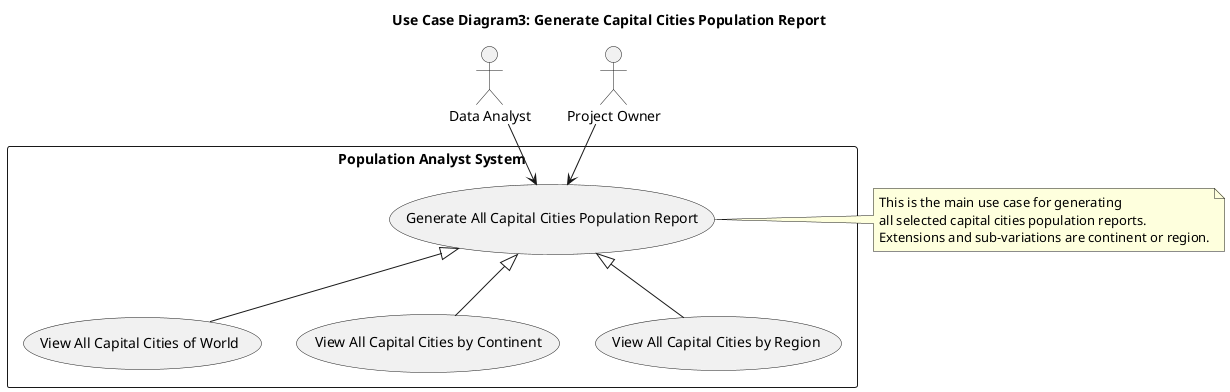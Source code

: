 @startuml
title Use Case Diagram3: Generate Capital Cities Population Report

actor "Data Analyst" as Analyst
actor "Project Owner" as Owner

rectangle "Population Analyst System" {

    usecase "Generate All Capital Cities Population Report" as UC_Main

    usecase "View All Capital Cities of World" as UC_World
    usecase "View All Capital Cities by Continent" as UC_Continent
    usecase "View All Capital Cities by Region" as UC_Region
}

Owner --> UC_Main
Analyst --> UC_Main

UC_Main <|-- UC_World
UC_Main <|-- UC_Continent
UC_Main <|-- UC_Region

note right of UC_Main
This is the main use case for generating
all selected capital cities population reports.
Extensions and sub-variations are continent or region.
end note

@enduml
